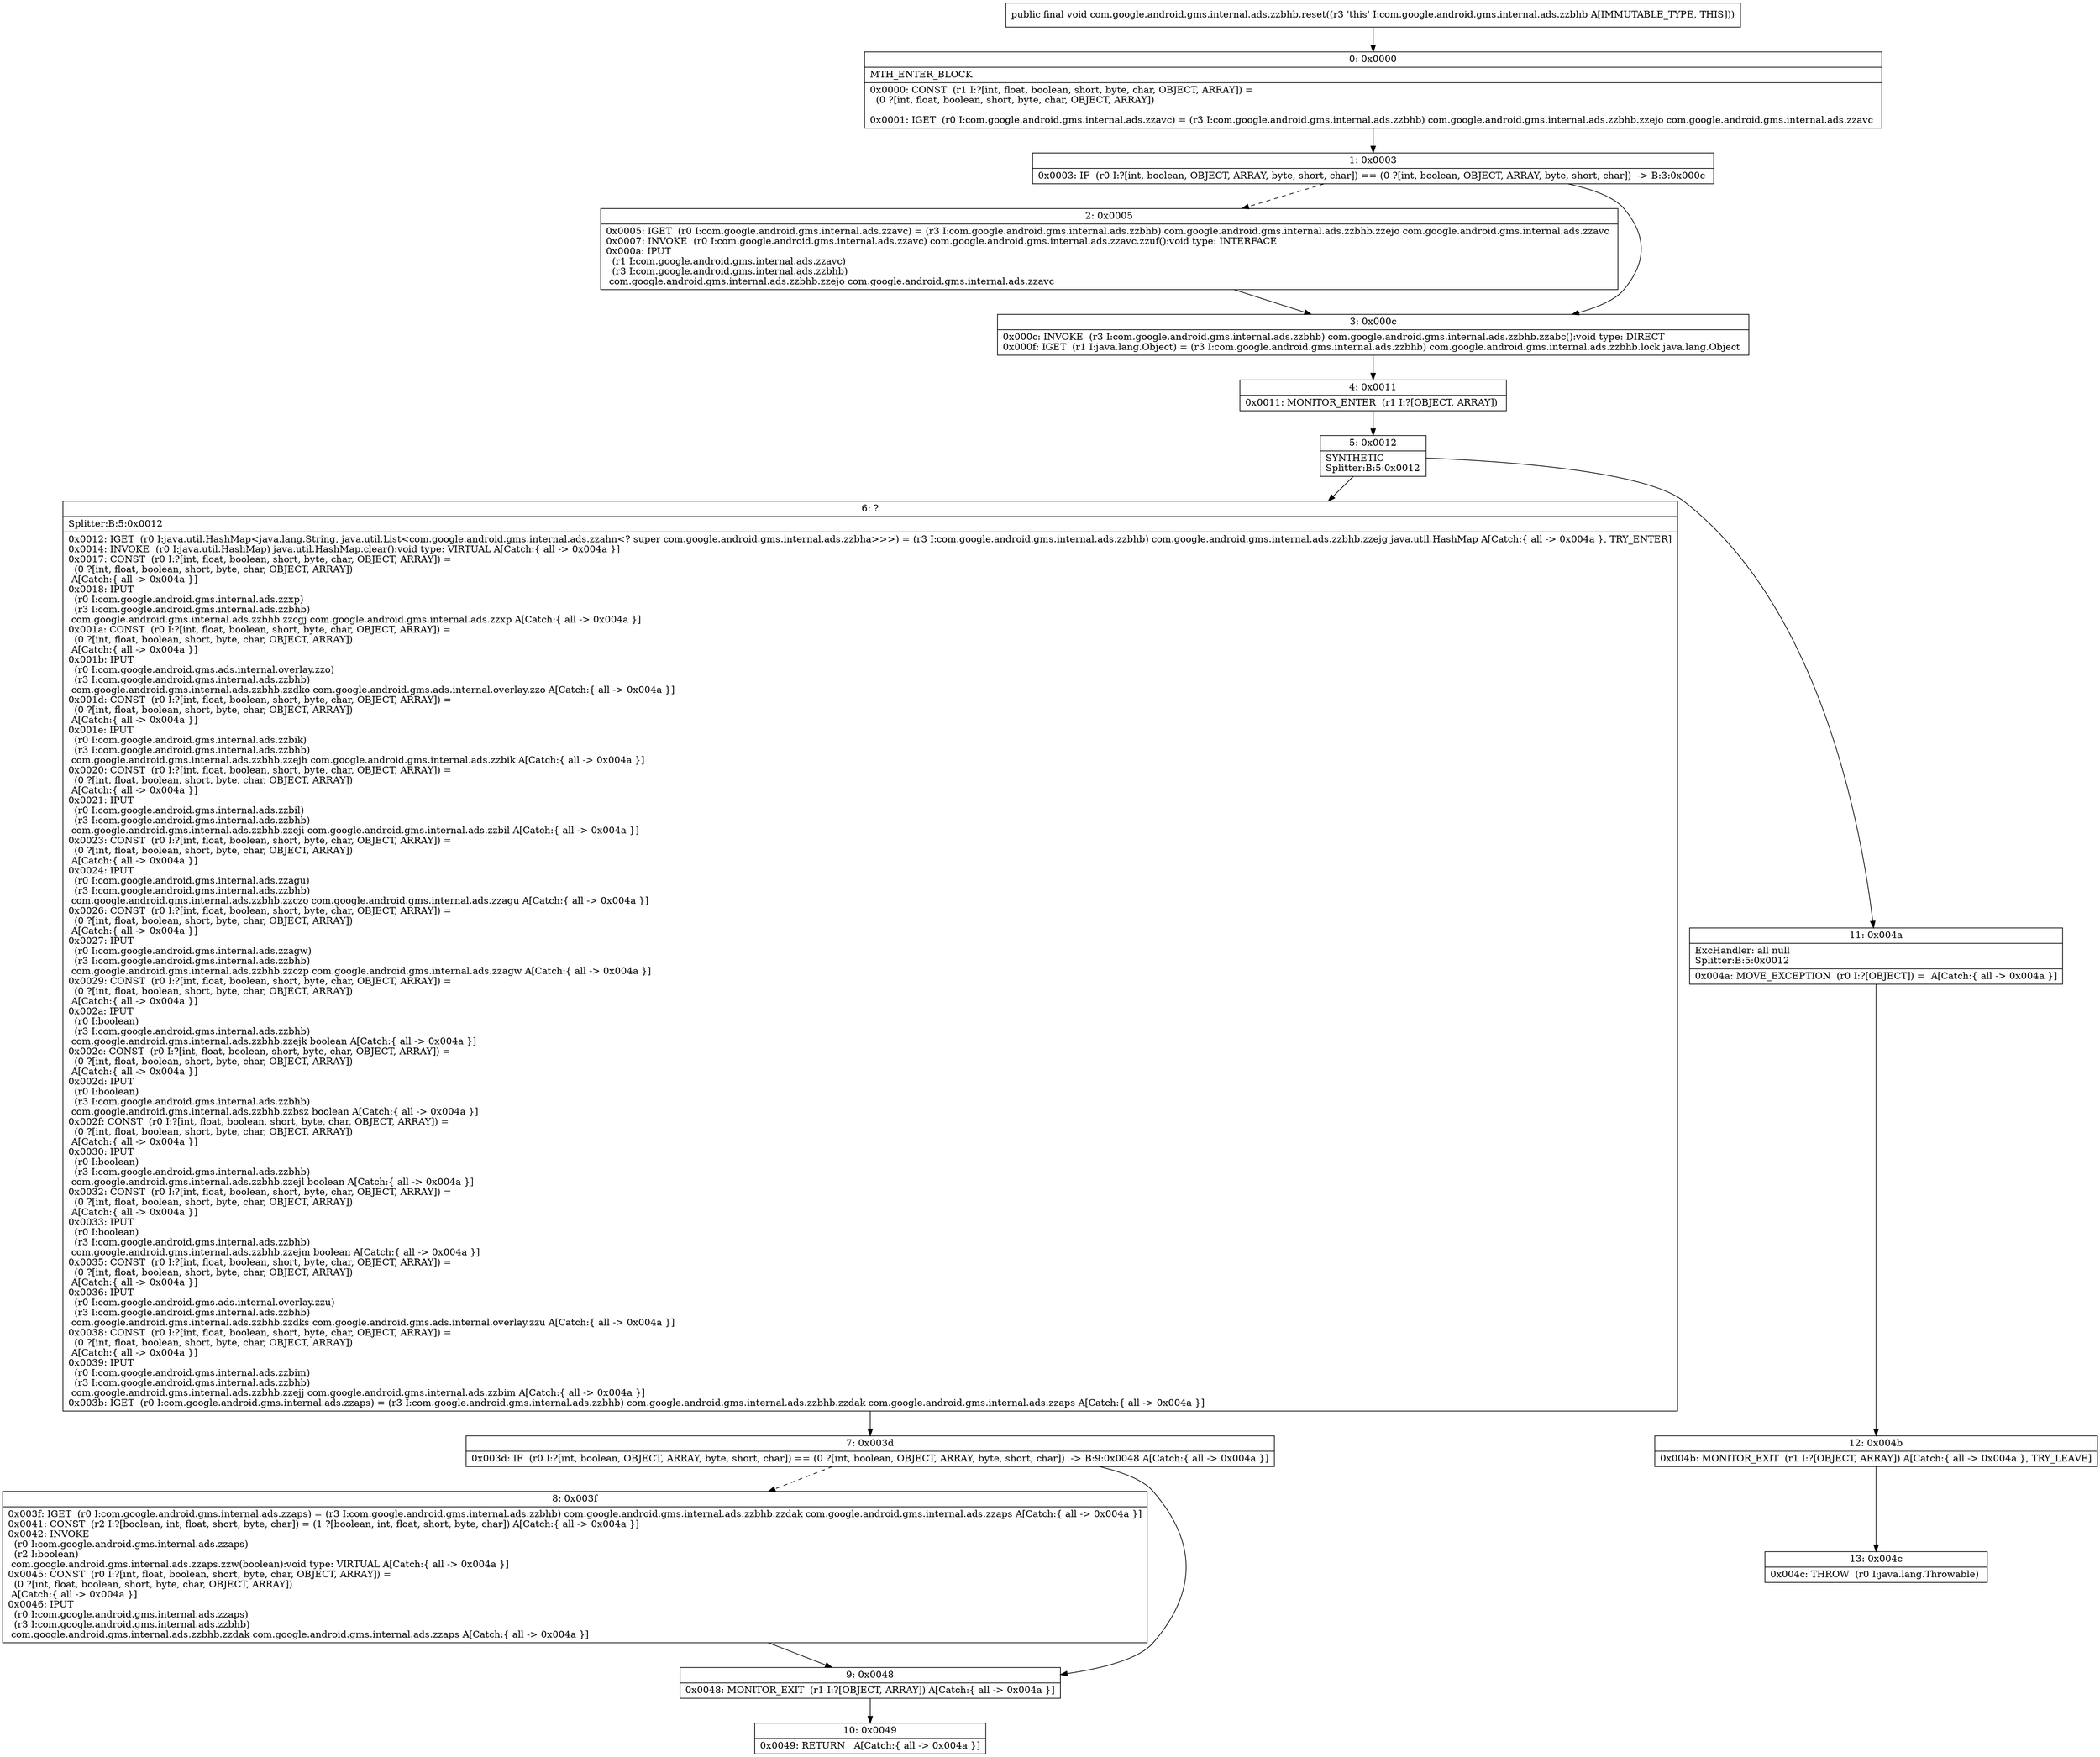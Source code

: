 digraph "CFG forcom.google.android.gms.internal.ads.zzbhb.reset()V" {
Node_0 [shape=record,label="{0\:\ 0x0000|MTH_ENTER_BLOCK\l|0x0000: CONST  (r1 I:?[int, float, boolean, short, byte, char, OBJECT, ARRAY]) = \l  (0 ?[int, float, boolean, short, byte, char, OBJECT, ARRAY])\l \l0x0001: IGET  (r0 I:com.google.android.gms.internal.ads.zzavc) = (r3 I:com.google.android.gms.internal.ads.zzbhb) com.google.android.gms.internal.ads.zzbhb.zzejo com.google.android.gms.internal.ads.zzavc \l}"];
Node_1 [shape=record,label="{1\:\ 0x0003|0x0003: IF  (r0 I:?[int, boolean, OBJECT, ARRAY, byte, short, char]) == (0 ?[int, boolean, OBJECT, ARRAY, byte, short, char])  \-\> B:3:0x000c \l}"];
Node_2 [shape=record,label="{2\:\ 0x0005|0x0005: IGET  (r0 I:com.google.android.gms.internal.ads.zzavc) = (r3 I:com.google.android.gms.internal.ads.zzbhb) com.google.android.gms.internal.ads.zzbhb.zzejo com.google.android.gms.internal.ads.zzavc \l0x0007: INVOKE  (r0 I:com.google.android.gms.internal.ads.zzavc) com.google.android.gms.internal.ads.zzavc.zzuf():void type: INTERFACE \l0x000a: IPUT  \l  (r1 I:com.google.android.gms.internal.ads.zzavc)\l  (r3 I:com.google.android.gms.internal.ads.zzbhb)\l com.google.android.gms.internal.ads.zzbhb.zzejo com.google.android.gms.internal.ads.zzavc \l}"];
Node_3 [shape=record,label="{3\:\ 0x000c|0x000c: INVOKE  (r3 I:com.google.android.gms.internal.ads.zzbhb) com.google.android.gms.internal.ads.zzbhb.zzabc():void type: DIRECT \l0x000f: IGET  (r1 I:java.lang.Object) = (r3 I:com.google.android.gms.internal.ads.zzbhb) com.google.android.gms.internal.ads.zzbhb.lock java.lang.Object \l}"];
Node_4 [shape=record,label="{4\:\ 0x0011|0x0011: MONITOR_ENTER  (r1 I:?[OBJECT, ARRAY]) \l}"];
Node_5 [shape=record,label="{5\:\ 0x0012|SYNTHETIC\lSplitter:B:5:0x0012\l}"];
Node_6 [shape=record,label="{6\:\ ?|Splitter:B:5:0x0012\l|0x0012: IGET  (r0 I:java.util.HashMap\<java.lang.String, java.util.List\<com.google.android.gms.internal.ads.zzahn\<? super com.google.android.gms.internal.ads.zzbha\>\>\>) = (r3 I:com.google.android.gms.internal.ads.zzbhb) com.google.android.gms.internal.ads.zzbhb.zzejg java.util.HashMap A[Catch:\{ all \-\> 0x004a \}, TRY_ENTER]\l0x0014: INVOKE  (r0 I:java.util.HashMap) java.util.HashMap.clear():void type: VIRTUAL A[Catch:\{ all \-\> 0x004a \}]\l0x0017: CONST  (r0 I:?[int, float, boolean, short, byte, char, OBJECT, ARRAY]) = \l  (0 ?[int, float, boolean, short, byte, char, OBJECT, ARRAY])\l A[Catch:\{ all \-\> 0x004a \}]\l0x0018: IPUT  \l  (r0 I:com.google.android.gms.internal.ads.zzxp)\l  (r3 I:com.google.android.gms.internal.ads.zzbhb)\l com.google.android.gms.internal.ads.zzbhb.zzcgj com.google.android.gms.internal.ads.zzxp A[Catch:\{ all \-\> 0x004a \}]\l0x001a: CONST  (r0 I:?[int, float, boolean, short, byte, char, OBJECT, ARRAY]) = \l  (0 ?[int, float, boolean, short, byte, char, OBJECT, ARRAY])\l A[Catch:\{ all \-\> 0x004a \}]\l0x001b: IPUT  \l  (r0 I:com.google.android.gms.ads.internal.overlay.zzo)\l  (r3 I:com.google.android.gms.internal.ads.zzbhb)\l com.google.android.gms.internal.ads.zzbhb.zzdko com.google.android.gms.ads.internal.overlay.zzo A[Catch:\{ all \-\> 0x004a \}]\l0x001d: CONST  (r0 I:?[int, float, boolean, short, byte, char, OBJECT, ARRAY]) = \l  (0 ?[int, float, boolean, short, byte, char, OBJECT, ARRAY])\l A[Catch:\{ all \-\> 0x004a \}]\l0x001e: IPUT  \l  (r0 I:com.google.android.gms.internal.ads.zzbik)\l  (r3 I:com.google.android.gms.internal.ads.zzbhb)\l com.google.android.gms.internal.ads.zzbhb.zzejh com.google.android.gms.internal.ads.zzbik A[Catch:\{ all \-\> 0x004a \}]\l0x0020: CONST  (r0 I:?[int, float, boolean, short, byte, char, OBJECT, ARRAY]) = \l  (0 ?[int, float, boolean, short, byte, char, OBJECT, ARRAY])\l A[Catch:\{ all \-\> 0x004a \}]\l0x0021: IPUT  \l  (r0 I:com.google.android.gms.internal.ads.zzbil)\l  (r3 I:com.google.android.gms.internal.ads.zzbhb)\l com.google.android.gms.internal.ads.zzbhb.zzeji com.google.android.gms.internal.ads.zzbil A[Catch:\{ all \-\> 0x004a \}]\l0x0023: CONST  (r0 I:?[int, float, boolean, short, byte, char, OBJECT, ARRAY]) = \l  (0 ?[int, float, boolean, short, byte, char, OBJECT, ARRAY])\l A[Catch:\{ all \-\> 0x004a \}]\l0x0024: IPUT  \l  (r0 I:com.google.android.gms.internal.ads.zzagu)\l  (r3 I:com.google.android.gms.internal.ads.zzbhb)\l com.google.android.gms.internal.ads.zzbhb.zzczo com.google.android.gms.internal.ads.zzagu A[Catch:\{ all \-\> 0x004a \}]\l0x0026: CONST  (r0 I:?[int, float, boolean, short, byte, char, OBJECT, ARRAY]) = \l  (0 ?[int, float, boolean, short, byte, char, OBJECT, ARRAY])\l A[Catch:\{ all \-\> 0x004a \}]\l0x0027: IPUT  \l  (r0 I:com.google.android.gms.internal.ads.zzagw)\l  (r3 I:com.google.android.gms.internal.ads.zzbhb)\l com.google.android.gms.internal.ads.zzbhb.zzczp com.google.android.gms.internal.ads.zzagw A[Catch:\{ all \-\> 0x004a \}]\l0x0029: CONST  (r0 I:?[int, float, boolean, short, byte, char, OBJECT, ARRAY]) = \l  (0 ?[int, float, boolean, short, byte, char, OBJECT, ARRAY])\l A[Catch:\{ all \-\> 0x004a \}]\l0x002a: IPUT  \l  (r0 I:boolean)\l  (r3 I:com.google.android.gms.internal.ads.zzbhb)\l com.google.android.gms.internal.ads.zzbhb.zzejk boolean A[Catch:\{ all \-\> 0x004a \}]\l0x002c: CONST  (r0 I:?[int, float, boolean, short, byte, char, OBJECT, ARRAY]) = \l  (0 ?[int, float, boolean, short, byte, char, OBJECT, ARRAY])\l A[Catch:\{ all \-\> 0x004a \}]\l0x002d: IPUT  \l  (r0 I:boolean)\l  (r3 I:com.google.android.gms.internal.ads.zzbhb)\l com.google.android.gms.internal.ads.zzbhb.zzbsz boolean A[Catch:\{ all \-\> 0x004a \}]\l0x002f: CONST  (r0 I:?[int, float, boolean, short, byte, char, OBJECT, ARRAY]) = \l  (0 ?[int, float, boolean, short, byte, char, OBJECT, ARRAY])\l A[Catch:\{ all \-\> 0x004a \}]\l0x0030: IPUT  \l  (r0 I:boolean)\l  (r3 I:com.google.android.gms.internal.ads.zzbhb)\l com.google.android.gms.internal.ads.zzbhb.zzejl boolean A[Catch:\{ all \-\> 0x004a \}]\l0x0032: CONST  (r0 I:?[int, float, boolean, short, byte, char, OBJECT, ARRAY]) = \l  (0 ?[int, float, boolean, short, byte, char, OBJECT, ARRAY])\l A[Catch:\{ all \-\> 0x004a \}]\l0x0033: IPUT  \l  (r0 I:boolean)\l  (r3 I:com.google.android.gms.internal.ads.zzbhb)\l com.google.android.gms.internal.ads.zzbhb.zzejm boolean A[Catch:\{ all \-\> 0x004a \}]\l0x0035: CONST  (r0 I:?[int, float, boolean, short, byte, char, OBJECT, ARRAY]) = \l  (0 ?[int, float, boolean, short, byte, char, OBJECT, ARRAY])\l A[Catch:\{ all \-\> 0x004a \}]\l0x0036: IPUT  \l  (r0 I:com.google.android.gms.ads.internal.overlay.zzu)\l  (r3 I:com.google.android.gms.internal.ads.zzbhb)\l com.google.android.gms.internal.ads.zzbhb.zzdks com.google.android.gms.ads.internal.overlay.zzu A[Catch:\{ all \-\> 0x004a \}]\l0x0038: CONST  (r0 I:?[int, float, boolean, short, byte, char, OBJECT, ARRAY]) = \l  (0 ?[int, float, boolean, short, byte, char, OBJECT, ARRAY])\l A[Catch:\{ all \-\> 0x004a \}]\l0x0039: IPUT  \l  (r0 I:com.google.android.gms.internal.ads.zzbim)\l  (r3 I:com.google.android.gms.internal.ads.zzbhb)\l com.google.android.gms.internal.ads.zzbhb.zzejj com.google.android.gms.internal.ads.zzbim A[Catch:\{ all \-\> 0x004a \}]\l0x003b: IGET  (r0 I:com.google.android.gms.internal.ads.zzaps) = (r3 I:com.google.android.gms.internal.ads.zzbhb) com.google.android.gms.internal.ads.zzbhb.zzdak com.google.android.gms.internal.ads.zzaps A[Catch:\{ all \-\> 0x004a \}]\l}"];
Node_7 [shape=record,label="{7\:\ 0x003d|0x003d: IF  (r0 I:?[int, boolean, OBJECT, ARRAY, byte, short, char]) == (0 ?[int, boolean, OBJECT, ARRAY, byte, short, char])  \-\> B:9:0x0048 A[Catch:\{ all \-\> 0x004a \}]\l}"];
Node_8 [shape=record,label="{8\:\ 0x003f|0x003f: IGET  (r0 I:com.google.android.gms.internal.ads.zzaps) = (r3 I:com.google.android.gms.internal.ads.zzbhb) com.google.android.gms.internal.ads.zzbhb.zzdak com.google.android.gms.internal.ads.zzaps A[Catch:\{ all \-\> 0x004a \}]\l0x0041: CONST  (r2 I:?[boolean, int, float, short, byte, char]) = (1 ?[boolean, int, float, short, byte, char]) A[Catch:\{ all \-\> 0x004a \}]\l0x0042: INVOKE  \l  (r0 I:com.google.android.gms.internal.ads.zzaps)\l  (r2 I:boolean)\l com.google.android.gms.internal.ads.zzaps.zzw(boolean):void type: VIRTUAL A[Catch:\{ all \-\> 0x004a \}]\l0x0045: CONST  (r0 I:?[int, float, boolean, short, byte, char, OBJECT, ARRAY]) = \l  (0 ?[int, float, boolean, short, byte, char, OBJECT, ARRAY])\l A[Catch:\{ all \-\> 0x004a \}]\l0x0046: IPUT  \l  (r0 I:com.google.android.gms.internal.ads.zzaps)\l  (r3 I:com.google.android.gms.internal.ads.zzbhb)\l com.google.android.gms.internal.ads.zzbhb.zzdak com.google.android.gms.internal.ads.zzaps A[Catch:\{ all \-\> 0x004a \}]\l}"];
Node_9 [shape=record,label="{9\:\ 0x0048|0x0048: MONITOR_EXIT  (r1 I:?[OBJECT, ARRAY]) A[Catch:\{ all \-\> 0x004a \}]\l}"];
Node_10 [shape=record,label="{10\:\ 0x0049|0x0049: RETURN   A[Catch:\{ all \-\> 0x004a \}]\l}"];
Node_11 [shape=record,label="{11\:\ 0x004a|ExcHandler: all null\lSplitter:B:5:0x0012\l|0x004a: MOVE_EXCEPTION  (r0 I:?[OBJECT]) =  A[Catch:\{ all \-\> 0x004a \}]\l}"];
Node_12 [shape=record,label="{12\:\ 0x004b|0x004b: MONITOR_EXIT  (r1 I:?[OBJECT, ARRAY]) A[Catch:\{ all \-\> 0x004a \}, TRY_LEAVE]\l}"];
Node_13 [shape=record,label="{13\:\ 0x004c|0x004c: THROW  (r0 I:java.lang.Throwable) \l}"];
MethodNode[shape=record,label="{public final void com.google.android.gms.internal.ads.zzbhb.reset((r3 'this' I:com.google.android.gms.internal.ads.zzbhb A[IMMUTABLE_TYPE, THIS])) }"];
MethodNode -> Node_0;
Node_0 -> Node_1;
Node_1 -> Node_2[style=dashed];
Node_1 -> Node_3;
Node_2 -> Node_3;
Node_3 -> Node_4;
Node_4 -> Node_5;
Node_5 -> Node_6;
Node_5 -> Node_11;
Node_6 -> Node_7;
Node_7 -> Node_8[style=dashed];
Node_7 -> Node_9;
Node_8 -> Node_9;
Node_9 -> Node_10;
Node_11 -> Node_12;
Node_12 -> Node_13;
}


